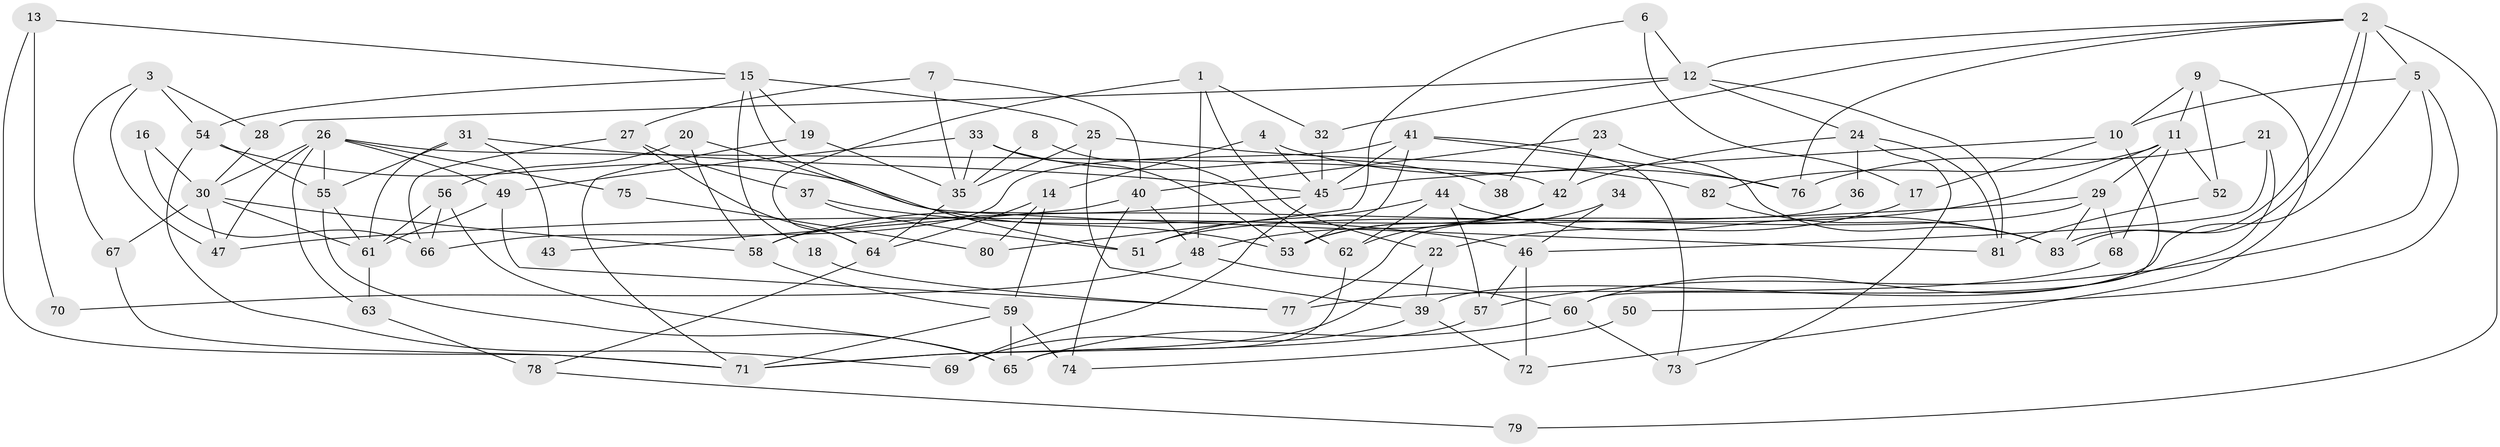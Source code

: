 // coarse degree distribution, {7: 0.1346153846153846, 8: 0.09615384615384616, 5: 0.1346153846153846, 3: 0.1346153846153846, 2: 0.1346153846153846, 4: 0.17307692307692307, 6: 0.17307692307692307, 11: 0.019230769230769232}
// Generated by graph-tools (version 1.1) at 2025/41/03/06/25 10:41:55]
// undirected, 83 vertices, 166 edges
graph export_dot {
graph [start="1"]
  node [color=gray90,style=filled];
  1;
  2;
  3;
  4;
  5;
  6;
  7;
  8;
  9;
  10;
  11;
  12;
  13;
  14;
  15;
  16;
  17;
  18;
  19;
  20;
  21;
  22;
  23;
  24;
  25;
  26;
  27;
  28;
  29;
  30;
  31;
  32;
  33;
  34;
  35;
  36;
  37;
  38;
  39;
  40;
  41;
  42;
  43;
  44;
  45;
  46;
  47;
  48;
  49;
  50;
  51;
  52;
  53;
  54;
  55;
  56;
  57;
  58;
  59;
  60;
  61;
  62;
  63;
  64;
  65;
  66;
  67;
  68;
  69;
  70;
  71;
  72;
  73;
  74;
  75;
  76;
  77;
  78;
  79;
  80;
  81;
  82;
  83;
  1 -- 22;
  1 -- 32;
  1 -- 48;
  1 -- 64;
  2 -- 83;
  2 -- 83;
  2 -- 5;
  2 -- 12;
  2 -- 38;
  2 -- 76;
  2 -- 79;
  3 -- 28;
  3 -- 67;
  3 -- 47;
  3 -- 54;
  4 -- 14;
  4 -- 76;
  4 -- 45;
  5 -- 39;
  5 -- 10;
  5 -- 50;
  5 -- 57;
  6 -- 12;
  6 -- 17;
  6 -- 80;
  7 -- 35;
  7 -- 27;
  7 -- 40;
  8 -- 62;
  8 -- 35;
  9 -- 52;
  9 -- 10;
  9 -- 11;
  9 -- 72;
  10 -- 45;
  10 -- 60;
  10 -- 17;
  11 -- 29;
  11 -- 52;
  11 -- 58;
  11 -- 68;
  11 -- 82;
  12 -- 24;
  12 -- 28;
  12 -- 32;
  12 -- 81;
  13 -- 71;
  13 -- 15;
  13 -- 70;
  14 -- 64;
  14 -- 59;
  14 -- 80;
  15 -- 54;
  15 -- 25;
  15 -- 18;
  15 -- 19;
  15 -- 51;
  16 -- 66;
  16 -- 30;
  17 -- 22;
  18 -- 77;
  19 -- 71;
  19 -- 35;
  20 -- 58;
  20 -- 53;
  20 -- 56;
  21 -- 76;
  21 -- 60;
  21 -- 46;
  22 -- 71;
  22 -- 39;
  23 -- 40;
  23 -- 42;
  23 -- 83;
  24 -- 42;
  24 -- 81;
  24 -- 36;
  24 -- 73;
  25 -- 39;
  25 -- 82;
  25 -- 35;
  26 -- 47;
  26 -- 30;
  26 -- 42;
  26 -- 49;
  26 -- 55;
  26 -- 63;
  26 -- 75;
  27 -- 37;
  27 -- 64;
  27 -- 66;
  28 -- 30;
  29 -- 51;
  29 -- 83;
  29 -- 47;
  29 -- 68;
  30 -- 47;
  30 -- 58;
  30 -- 61;
  30 -- 67;
  31 -- 55;
  31 -- 61;
  31 -- 43;
  31 -- 45;
  32 -- 45;
  33 -- 35;
  33 -- 49;
  33 -- 38;
  33 -- 53;
  34 -- 46;
  34 -- 53;
  35 -- 64;
  36 -- 77;
  37 -- 46;
  37 -- 51;
  39 -- 69;
  39 -- 72;
  40 -- 48;
  40 -- 43;
  40 -- 74;
  41 -- 66;
  41 -- 45;
  41 -- 53;
  41 -- 73;
  41 -- 76;
  42 -- 53;
  42 -- 48;
  42 -- 62;
  44 -- 62;
  44 -- 83;
  44 -- 51;
  44 -- 57;
  45 -- 58;
  45 -- 69;
  46 -- 57;
  46 -- 72;
  48 -- 60;
  48 -- 70;
  49 -- 61;
  49 -- 77;
  50 -- 74;
  52 -- 81;
  54 -- 55;
  54 -- 69;
  54 -- 81;
  55 -- 61;
  55 -- 65;
  56 -- 65;
  56 -- 61;
  56 -- 66;
  57 -- 71;
  58 -- 59;
  59 -- 65;
  59 -- 71;
  59 -- 74;
  60 -- 73;
  60 -- 65;
  61 -- 63;
  62 -- 65;
  63 -- 78;
  64 -- 78;
  67 -- 71;
  68 -- 77;
  75 -- 80;
  78 -- 79;
  82 -- 83;
}
